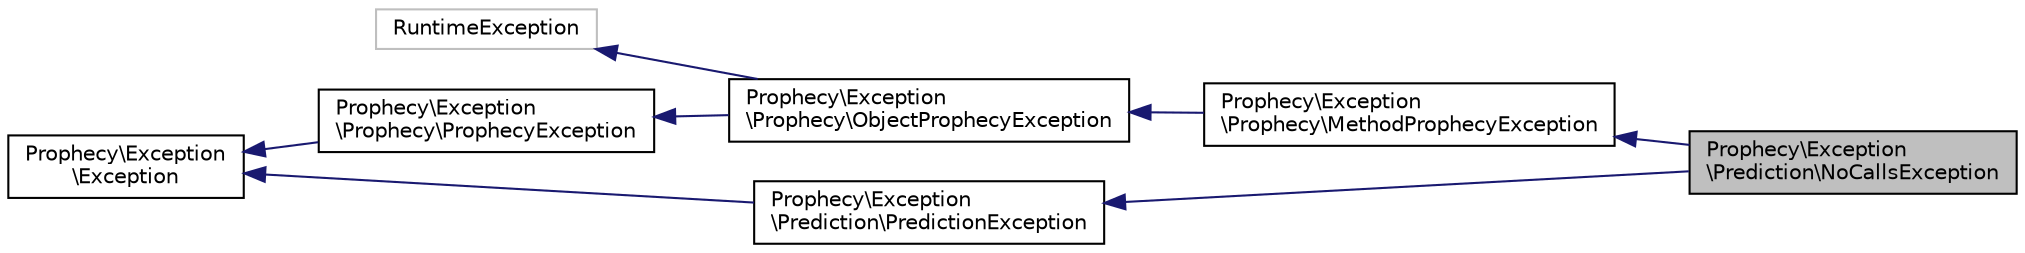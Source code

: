 digraph "Prophecy\Exception\Prediction\NoCallsException"
{
  edge [fontname="Helvetica",fontsize="10",labelfontname="Helvetica",labelfontsize="10"];
  node [fontname="Helvetica",fontsize="10",shape=record];
  rankdir="LR";
  Node7 [label="Prophecy\\Exception\l\\Prediction\\NoCallsException",height=0.2,width=0.4,color="black", fillcolor="grey75", style="filled", fontcolor="black"];
  Node8 -> Node7 [dir="back",color="midnightblue",fontsize="10",style="solid",fontname="Helvetica"];
  Node8 [label="Prophecy\\Exception\l\\Prophecy\\MethodProphecyException",height=0.2,width=0.4,color="black", fillcolor="white", style="filled",URL="$classProphecy_1_1Exception_1_1Prophecy_1_1MethodProphecyException.html"];
  Node9 -> Node8 [dir="back",color="midnightblue",fontsize="10",style="solid",fontname="Helvetica"];
  Node9 [label="Prophecy\\Exception\l\\Prophecy\\ObjectProphecyException",height=0.2,width=0.4,color="black", fillcolor="white", style="filled",URL="$classProphecy_1_1Exception_1_1Prophecy_1_1ObjectProphecyException.html"];
  Node10 -> Node9 [dir="back",color="midnightblue",fontsize="10",style="solid",fontname="Helvetica"];
  Node10 [label="RuntimeException",height=0.2,width=0.4,color="grey75", fillcolor="white", style="filled"];
  Node11 -> Node9 [dir="back",color="midnightblue",fontsize="10",style="solid",fontname="Helvetica"];
  Node11 [label="Prophecy\\Exception\l\\Prophecy\\ProphecyException",height=0.2,width=0.4,color="black", fillcolor="white", style="filled",URL="$interfaceProphecy_1_1Exception_1_1Prophecy_1_1ProphecyException.html"];
  Node12 -> Node11 [dir="back",color="midnightblue",fontsize="10",style="solid",fontname="Helvetica"];
  Node12 [label="Prophecy\\Exception\l\\Exception",height=0.2,width=0.4,color="black", fillcolor="white", style="filled",URL="$interfaceProphecy_1_1Exception_1_1Exception.html"];
  Node13 -> Node7 [dir="back",color="midnightblue",fontsize="10",style="solid",fontname="Helvetica"];
  Node13 [label="Prophecy\\Exception\l\\Prediction\\PredictionException",height=0.2,width=0.4,color="black", fillcolor="white", style="filled",URL="$interfaceProphecy_1_1Exception_1_1Prediction_1_1PredictionException.html"];
  Node12 -> Node13 [dir="back",color="midnightblue",fontsize="10",style="solid",fontname="Helvetica"];
}
